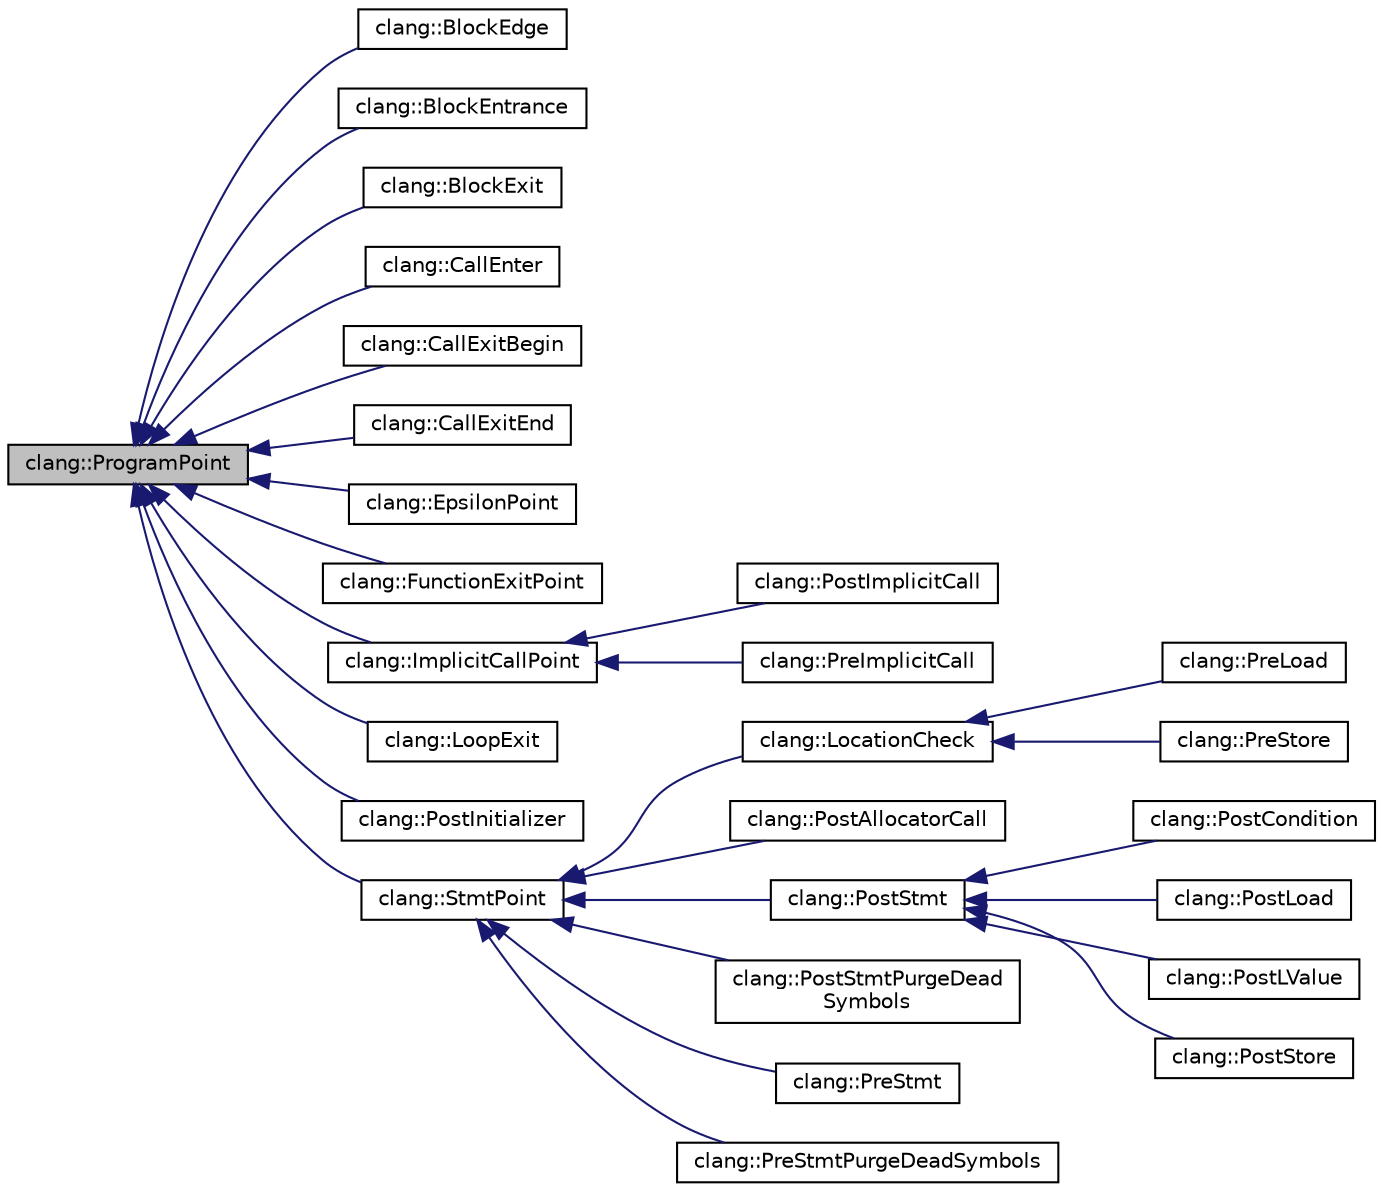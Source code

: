 digraph "clang::ProgramPoint"
{
 // LATEX_PDF_SIZE
  bgcolor="transparent";
  edge [fontname="Helvetica",fontsize="10",labelfontname="Helvetica",labelfontsize="10"];
  node [fontname="Helvetica",fontsize="10",shape=record];
  rankdir="LR";
  Node1 [label="clang::ProgramPoint",height=0.2,width=0.4,color="black", fillcolor="grey75", style="filled", fontcolor="black",tooltip=" "];
  Node1 -> Node2 [dir="back",color="midnightblue",fontsize="10",style="solid",fontname="Helvetica"];
  Node2 [label="clang::BlockEdge",height=0.2,width=0.4,color="black",URL="$classclang_1_1BlockEdge.html",tooltip=" "];
  Node1 -> Node3 [dir="back",color="midnightblue",fontsize="10",style="solid",fontname="Helvetica"];
  Node3 [label="clang::BlockEntrance",height=0.2,width=0.4,color="black",URL="$classclang_1_1BlockEntrance.html",tooltip=" "];
  Node1 -> Node4 [dir="back",color="midnightblue",fontsize="10",style="solid",fontname="Helvetica"];
  Node4 [label="clang::BlockExit",height=0.2,width=0.4,color="black",URL="$classclang_1_1BlockExit.html",tooltip=" "];
  Node1 -> Node5 [dir="back",color="midnightblue",fontsize="10",style="solid",fontname="Helvetica"];
  Node5 [label="clang::CallEnter",height=0.2,width=0.4,color="black",URL="$classclang_1_1CallEnter.html",tooltip="Represents a point when we begin processing an inlined call."];
  Node1 -> Node6 [dir="back",color="midnightblue",fontsize="10",style="solid",fontname="Helvetica"];
  Node6 [label="clang::CallExitBegin",height=0.2,width=0.4,color="black",URL="$classclang_1_1CallExitBegin.html",tooltip="Represents a point when we start the call exit sequence (for inlined call)."];
  Node1 -> Node7 [dir="back",color="midnightblue",fontsize="10",style="solid",fontname="Helvetica"];
  Node7 [label="clang::CallExitEnd",height=0.2,width=0.4,color="black",URL="$classclang_1_1CallExitEnd.html",tooltip="Represents a point when we finish the call exit sequence (for inlined call)."];
  Node1 -> Node8 [dir="back",color="midnightblue",fontsize="10",style="solid",fontname="Helvetica"];
  Node8 [label="clang::EpsilonPoint",height=0.2,width=0.4,color="black",URL="$classclang_1_1EpsilonPoint.html",tooltip="This is a meta program point, which should be skipped by all the diagnostic reasoning etc."];
  Node1 -> Node9 [dir="back",color="midnightblue",fontsize="10",style="solid",fontname="Helvetica"];
  Node9 [label="clang::FunctionExitPoint",height=0.2,width=0.4,color="black",URL="$classclang_1_1FunctionExitPoint.html",tooltip=" "];
  Node1 -> Node10 [dir="back",color="midnightblue",fontsize="10",style="solid",fontname="Helvetica"];
  Node10 [label="clang::ImplicitCallPoint",height=0.2,width=0.4,color="black",URL="$classclang_1_1ImplicitCallPoint.html",tooltip="Represents an implicit call event."];
  Node10 -> Node11 [dir="back",color="midnightblue",fontsize="10",style="solid",fontname="Helvetica"];
  Node11 [label="clang::PostImplicitCall",height=0.2,width=0.4,color="black",URL="$classclang_1_1PostImplicitCall.html",tooltip="Represents a program point just after an implicit call event."];
  Node10 -> Node12 [dir="back",color="midnightblue",fontsize="10",style="solid",fontname="Helvetica"];
  Node12 [label="clang::PreImplicitCall",height=0.2,width=0.4,color="black",URL="$classclang_1_1PreImplicitCall.html",tooltip="Represents a program point just before an implicit call event."];
  Node1 -> Node13 [dir="back",color="midnightblue",fontsize="10",style="solid",fontname="Helvetica"];
  Node13 [label="clang::LoopExit",height=0.2,width=0.4,color="black",URL="$classclang_1_1LoopExit.html",tooltip="Represents a point when we exit a loop."];
  Node1 -> Node14 [dir="back",color="midnightblue",fontsize="10",style="solid",fontname="Helvetica"];
  Node14 [label="clang::PostInitializer",height=0.2,width=0.4,color="black",URL="$classclang_1_1PostInitializer.html",tooltip=" "];
  Node1 -> Node15 [dir="back",color="midnightblue",fontsize="10",style="solid",fontname="Helvetica"];
  Node15 [label="clang::StmtPoint",height=0.2,width=0.4,color="black",URL="$classclang_1_1StmtPoint.html",tooltip=" "];
  Node15 -> Node16 [dir="back",color="midnightblue",fontsize="10",style="solid",fontname="Helvetica"];
  Node16 [label="clang::LocationCheck",height=0.2,width=0.4,color="black",URL="$classclang_1_1LocationCheck.html",tooltip=" "];
  Node16 -> Node17 [dir="back",color="midnightblue",fontsize="10",style="solid",fontname="Helvetica"];
  Node17 [label="clang::PreLoad",height=0.2,width=0.4,color="black",URL="$classclang_1_1PreLoad.html",tooltip=" "];
  Node16 -> Node18 [dir="back",color="midnightblue",fontsize="10",style="solid",fontname="Helvetica"];
  Node18 [label="clang::PreStore",height=0.2,width=0.4,color="black",URL="$classclang_1_1PreStore.html",tooltip=" "];
  Node15 -> Node19 [dir="back",color="midnightblue",fontsize="10",style="solid",fontname="Helvetica"];
  Node19 [label="clang::PostAllocatorCall",height=0.2,width=0.4,color="black",URL="$classclang_1_1PostAllocatorCall.html",tooltip=" "];
  Node15 -> Node20 [dir="back",color="midnightblue",fontsize="10",style="solid",fontname="Helvetica"];
  Node20 [label="clang::PostStmt",height=0.2,width=0.4,color="black",URL="$classclang_1_1PostStmt.html",tooltip=" "];
  Node20 -> Node21 [dir="back",color="midnightblue",fontsize="10",style="solid",fontname="Helvetica"];
  Node21 [label="clang::PostCondition",height=0.2,width=0.4,color="black",URL="$classclang_1_1PostCondition.html",tooltip=" "];
  Node20 -> Node22 [dir="back",color="midnightblue",fontsize="10",style="solid",fontname="Helvetica"];
  Node22 [label="clang::PostLoad",height=0.2,width=0.4,color="black",URL="$classclang_1_1PostLoad.html",tooltip=" "];
  Node20 -> Node23 [dir="back",color="midnightblue",fontsize="10",style="solid",fontname="Helvetica"];
  Node23 [label="clang::PostLValue",height=0.2,width=0.4,color="black",URL="$classclang_1_1PostLValue.html",tooltip=" "];
  Node20 -> Node24 [dir="back",color="midnightblue",fontsize="10",style="solid",fontname="Helvetica"];
  Node24 [label="clang::PostStore",height=0.2,width=0.4,color="black",URL="$classclang_1_1PostStore.html",tooltip="Represents a program point after a store evaluation."];
  Node15 -> Node25 [dir="back",color="midnightblue",fontsize="10",style="solid",fontname="Helvetica"];
  Node25 [label="clang::PostStmtPurgeDead\lSymbols",height=0.2,width=0.4,color="black",URL="$classclang_1_1PostStmtPurgeDeadSymbols.html",tooltip="Represents a point after we ran remove dead bindings AFTER processing the given statement."];
  Node15 -> Node26 [dir="back",color="midnightblue",fontsize="10",style="solid",fontname="Helvetica"];
  Node26 [label="clang::PreStmt",height=0.2,width=0.4,color="black",URL="$classclang_1_1PreStmt.html",tooltip=" "];
  Node15 -> Node27 [dir="back",color="midnightblue",fontsize="10",style="solid",fontname="Helvetica"];
  Node27 [label="clang::PreStmtPurgeDeadSymbols",height=0.2,width=0.4,color="black",URL="$classclang_1_1PreStmtPurgeDeadSymbols.html",tooltip="Represents a point after we ran remove dead bindings BEFORE processing the given statement."];
}
